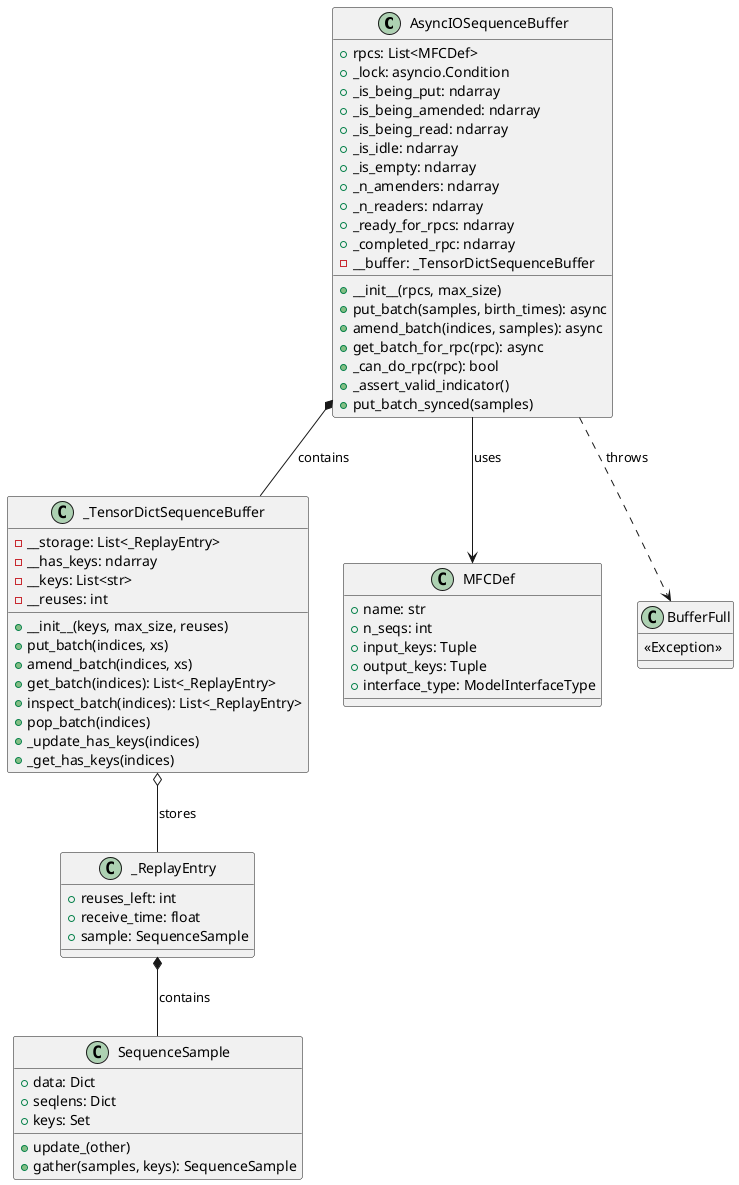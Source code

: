 @startuml BufferClassDiagram

!define RECTANGLE class

class AsyncIOSequenceBuffer {
    + rpcs: List<MFCDef>
    + _lock: asyncio.Condition
    + _is_being_put: ndarray
    + _is_being_amended: ndarray  
    + _is_being_read: ndarray
    + _is_idle: ndarray
    + _is_empty: ndarray
    + _n_amenders: ndarray
    + _n_readers: ndarray
    + _ready_for_rpcs: ndarray
    + _completed_rpc: ndarray
    - __buffer: _TensorDictSequenceBuffer
    
    + __init__(rpcs, max_size)
    + put_batch(samples, birth_times): async
    + amend_batch(indices, samples): async
    + get_batch_for_rpc(rpc): async
    + _can_do_rpc(rpc): bool
    + _assert_valid_indicator()
    + put_batch_synced(samples)
}

class _TensorDictSequenceBuffer {
    - __storage: List<_ReplayEntry>
    - __has_keys: ndarray
    - __keys: List<str>
    - __reuses: int
    
    + __init__(keys, max_size, reuses)
    + put_batch(indices, xs)
    + amend_batch(indices, xs)
    + get_batch(indices): List<_ReplayEntry>
    + inspect_batch(indices): List<_ReplayEntry>
    + pop_batch(indices)
    + _update_has_keys(indices)
    + _get_has_keys(indices)
}

class _ReplayEntry {
    + reuses_left: int
    + receive_time: float
    + sample: SequenceSample
}

class SequenceSample {
    + data: Dict
    + seqlens: Dict
    + keys: Set
    + update_(other)
    + gather(samples, keys): SequenceSample
}

class MFCDef {
    + name: str
    + n_seqs: int
    + input_keys: Tuple
    + output_keys: Tuple
    + interface_type: ModelInterfaceType
}

class BufferFull {
    <<Exception>>
}

AsyncIOSequenceBuffer *-- _TensorDictSequenceBuffer : contains
_TensorDictSequenceBuffer o-- _ReplayEntry : stores
_ReplayEntry *-- SequenceSample : contains
AsyncIOSequenceBuffer --> MFCDef : uses
AsyncIOSequenceBuffer ..> BufferFull : throws

@enduml